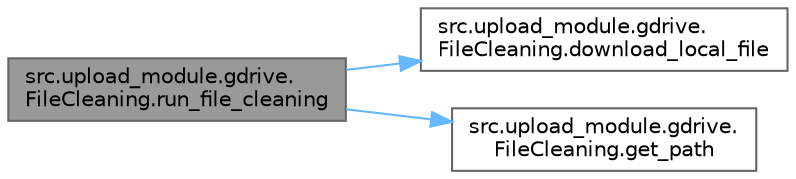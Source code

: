 digraph "src.upload_module.gdrive.FileCleaning.run_file_cleaning"
{
 // LATEX_PDF_SIZE
  bgcolor="transparent";
  edge [fontname=Helvetica,fontsize=10,labelfontname=Helvetica,labelfontsize=10];
  node [fontname=Helvetica,fontsize=10,shape=box,height=0.2,width=0.4];
  rankdir="LR";
  Node1 [id="Node000001",label="src.upload_module.gdrive.\lFileCleaning.run_file_cleaning",height=0.2,width=0.4,color="gray40", fillcolor="grey60", style="filled", fontcolor="black",tooltip=" "];
  Node1 -> Node2 [id="edge1_Node000001_Node000002",color="steelblue1",style="solid",tooltip=" "];
  Node2 [id="Node000002",label="src.upload_module.gdrive.\lFileCleaning.download_local_file",height=0.2,width=0.4,color="grey40", fillcolor="white", style="filled",URL="$namespacesrc_1_1upload__module_1_1gdrive_1_1_file_cleaning.html#a145586e6d16f6bede410d76ae5d84ced",tooltip=" "];
  Node1 -> Node3 [id="edge2_Node000001_Node000003",color="steelblue1",style="solid",tooltip=" "];
  Node3 [id="Node000003",label="src.upload_module.gdrive.\lFileCleaning.get_path",height=0.2,width=0.4,color="grey40", fillcolor="white", style="filled",URL="$namespacesrc_1_1upload__module_1_1gdrive_1_1_file_cleaning.html#a27f7452d19f2250f5552984ef58be1ad",tooltip=" "];
}
